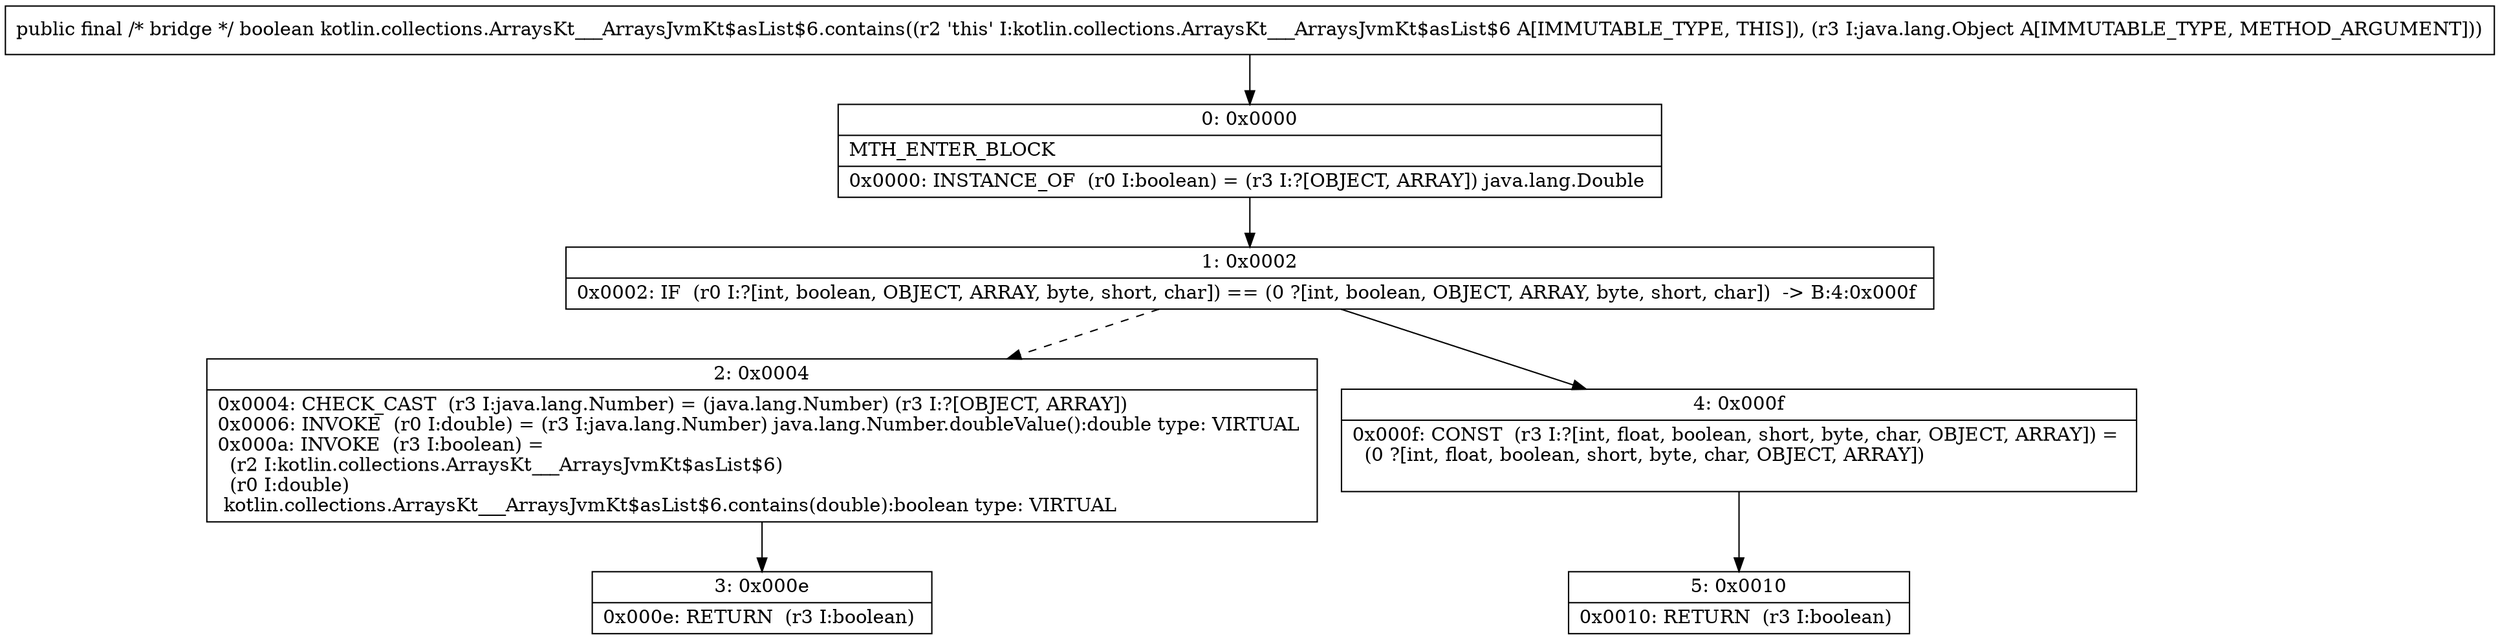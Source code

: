 digraph "CFG forkotlin.collections.ArraysKt___ArraysJvmKt$asList$6.contains(Ljava\/lang\/Object;)Z" {
Node_0 [shape=record,label="{0\:\ 0x0000|MTH_ENTER_BLOCK\l|0x0000: INSTANCE_OF  (r0 I:boolean) = (r3 I:?[OBJECT, ARRAY]) java.lang.Double \l}"];
Node_1 [shape=record,label="{1\:\ 0x0002|0x0002: IF  (r0 I:?[int, boolean, OBJECT, ARRAY, byte, short, char]) == (0 ?[int, boolean, OBJECT, ARRAY, byte, short, char])  \-\> B:4:0x000f \l}"];
Node_2 [shape=record,label="{2\:\ 0x0004|0x0004: CHECK_CAST  (r3 I:java.lang.Number) = (java.lang.Number) (r3 I:?[OBJECT, ARRAY]) \l0x0006: INVOKE  (r0 I:double) = (r3 I:java.lang.Number) java.lang.Number.doubleValue():double type: VIRTUAL \l0x000a: INVOKE  (r3 I:boolean) = \l  (r2 I:kotlin.collections.ArraysKt___ArraysJvmKt$asList$6)\l  (r0 I:double)\l kotlin.collections.ArraysKt___ArraysJvmKt$asList$6.contains(double):boolean type: VIRTUAL \l}"];
Node_3 [shape=record,label="{3\:\ 0x000e|0x000e: RETURN  (r3 I:boolean) \l}"];
Node_4 [shape=record,label="{4\:\ 0x000f|0x000f: CONST  (r3 I:?[int, float, boolean, short, byte, char, OBJECT, ARRAY]) = \l  (0 ?[int, float, boolean, short, byte, char, OBJECT, ARRAY])\l \l}"];
Node_5 [shape=record,label="{5\:\ 0x0010|0x0010: RETURN  (r3 I:boolean) \l}"];
MethodNode[shape=record,label="{public final \/* bridge *\/ boolean kotlin.collections.ArraysKt___ArraysJvmKt$asList$6.contains((r2 'this' I:kotlin.collections.ArraysKt___ArraysJvmKt$asList$6 A[IMMUTABLE_TYPE, THIS]), (r3 I:java.lang.Object A[IMMUTABLE_TYPE, METHOD_ARGUMENT])) }"];
MethodNode -> Node_0;
Node_0 -> Node_1;
Node_1 -> Node_2[style=dashed];
Node_1 -> Node_4;
Node_2 -> Node_3;
Node_4 -> Node_5;
}

